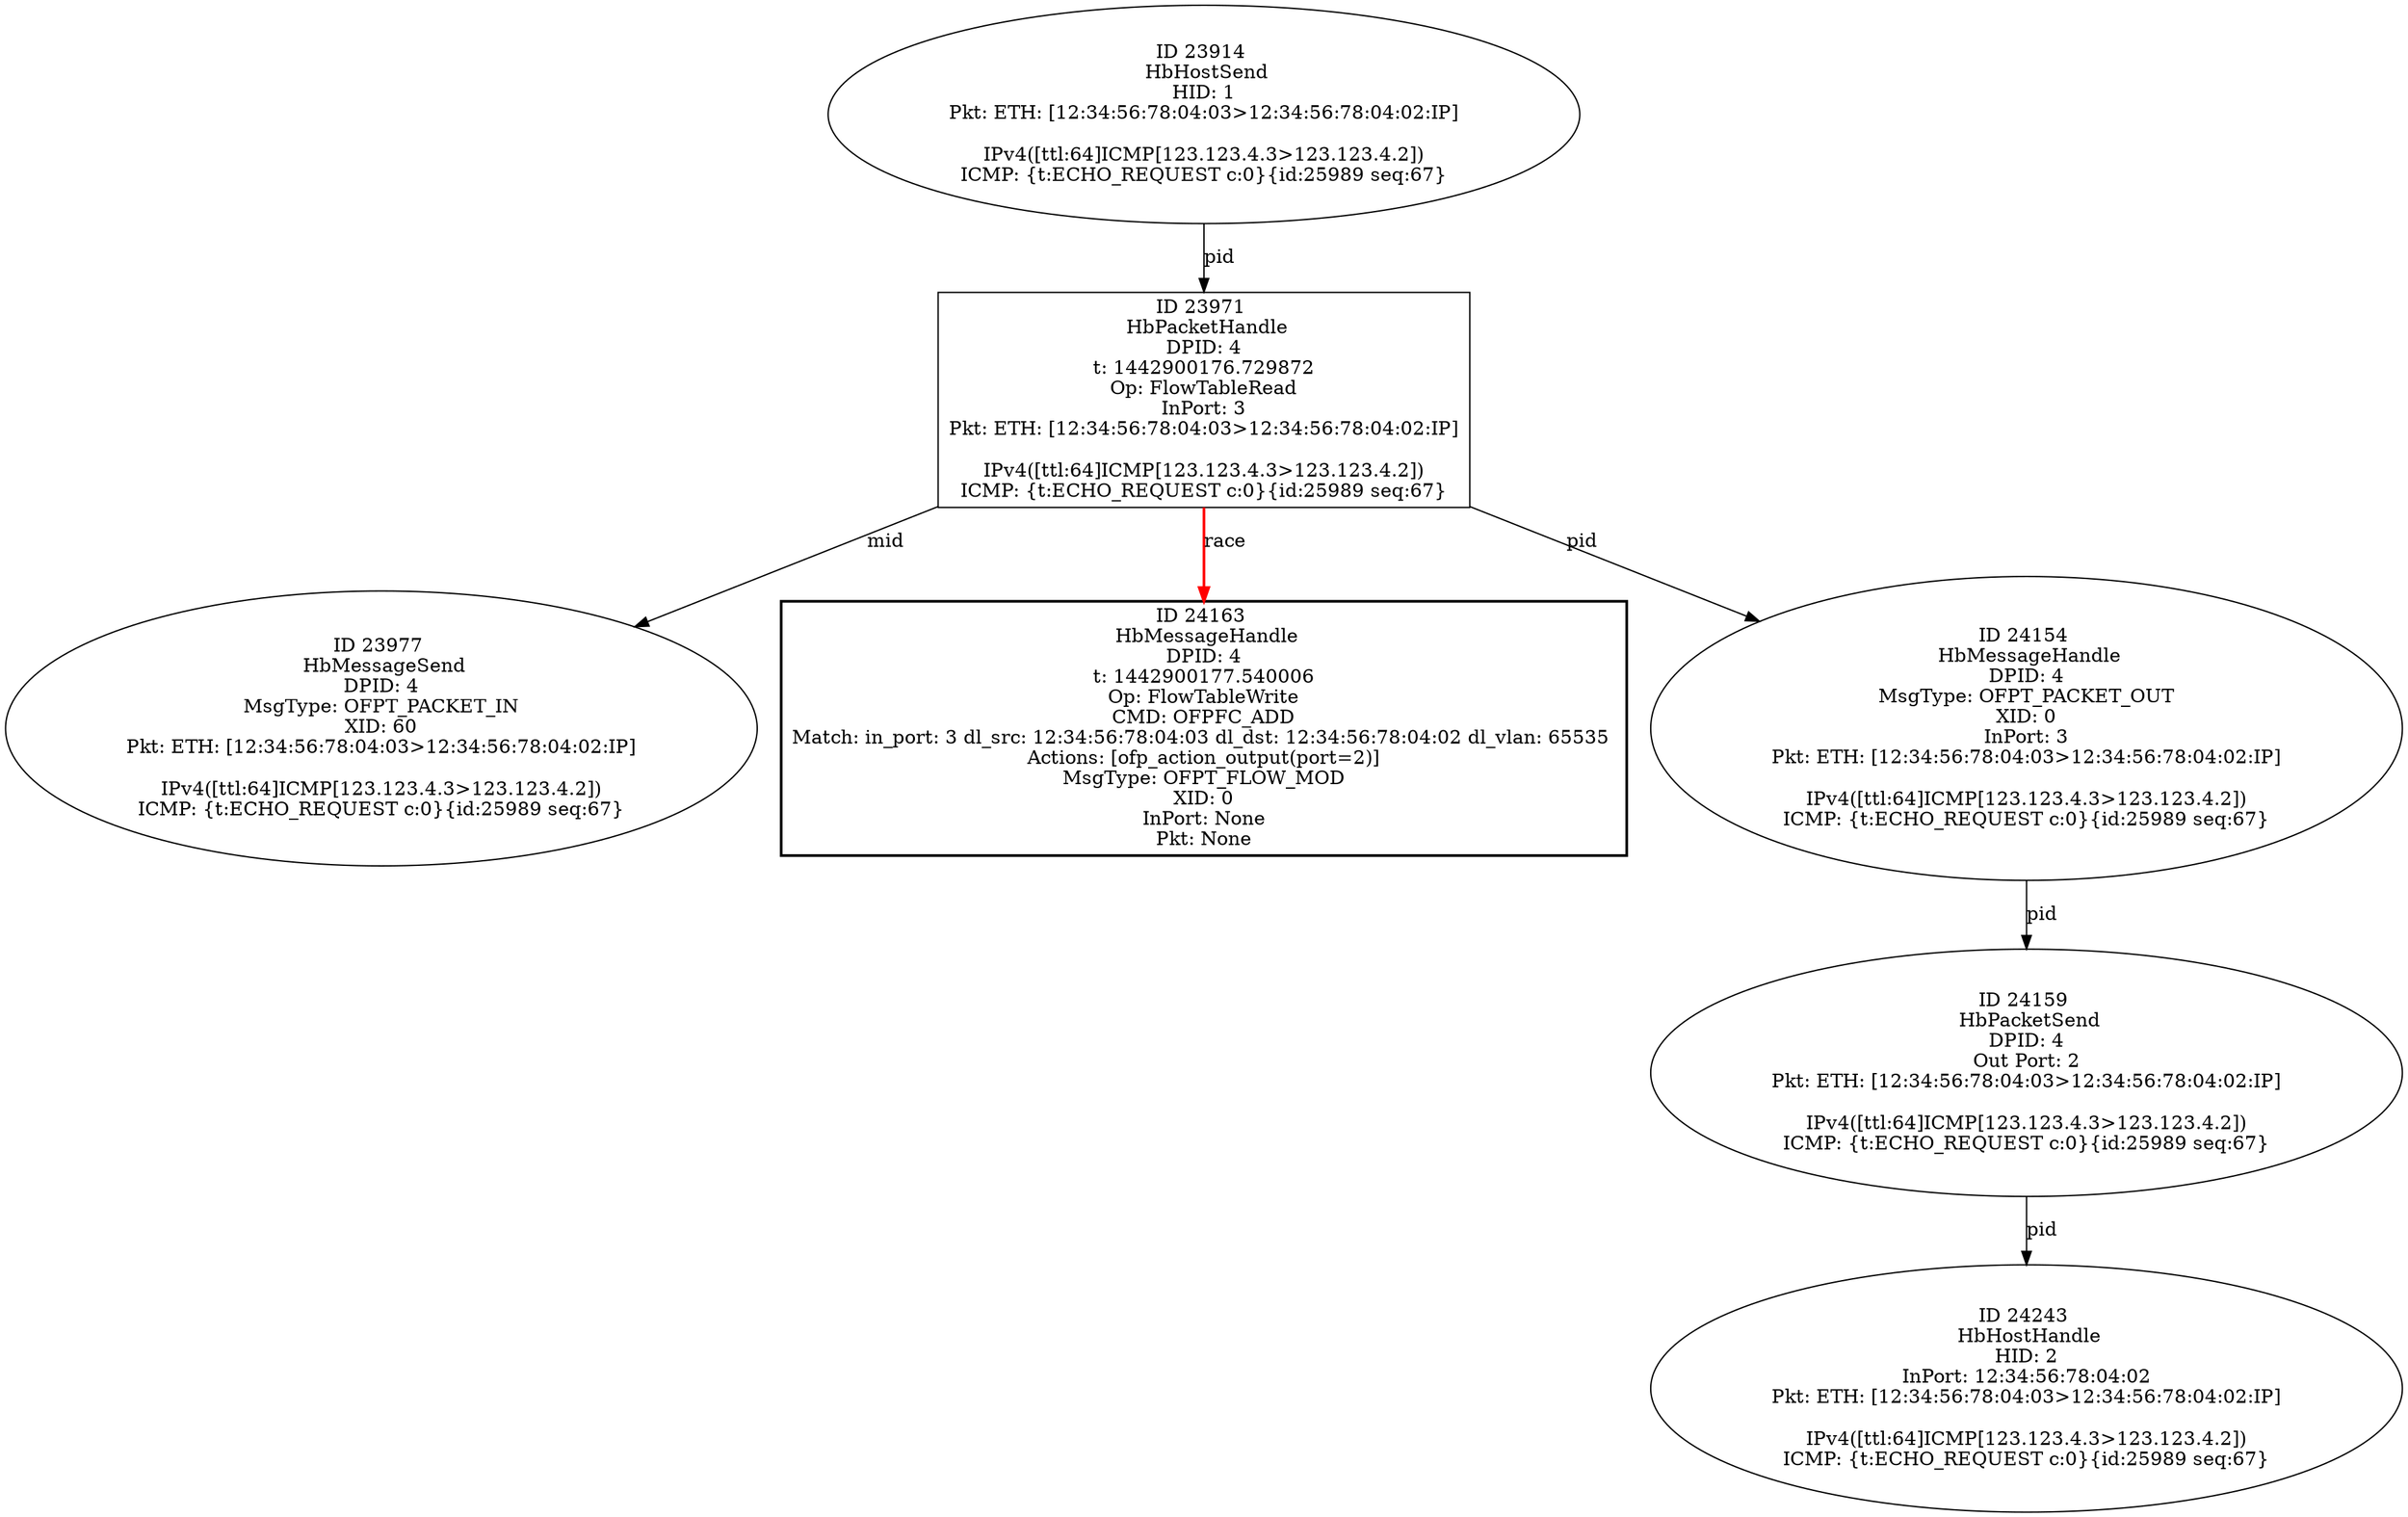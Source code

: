 strict digraph G {
23971 [shape=box, event=<hb_events.HbPacketHandle object at 0x10cfe9f50>, label="ID 23971 
 HbPacketHandle
DPID: 4
t: 1442900176.729872
Op: FlowTableRead
InPort: 3
Pkt: ETH: [12:34:56:78:04:03>12:34:56:78:04:02:IP]

IPv4([ttl:64]ICMP[123.123.4.3>123.123.4.2])
ICMP: {t:ECHO_REQUEST c:0}{id:25989 seq:67}"];
23977 [shape=oval, event=<hb_events.HbMessageSend object at 0x10d0084d0>, label="ID 23977 
 HbMessageSend
DPID: 4
MsgType: OFPT_PACKET_IN
XID: 60
Pkt: ETH: [12:34:56:78:04:03>12:34:56:78:04:02:IP]

IPv4([ttl:64]ICMP[123.123.4.3>123.123.4.2])
ICMP: {t:ECHO_REQUEST c:0}{id:25989 seq:67}"];
23914 [shape=oval, event=<hb_events.HbHostSend object at 0x10cfce190>, label="ID 23914 
 HbHostSend
HID: 1
Pkt: ETH: [12:34:56:78:04:03>12:34:56:78:04:02:IP]

IPv4([ttl:64]ICMP[123.123.4.3>123.123.4.2])
ICMP: {t:ECHO_REQUEST c:0}{id:25989 seq:67}"];
24243 [shape=oval, event=<hb_events.HbHostHandle object at 0x10d10b050>, label="ID 24243 
 HbHostHandle
HID: 2
InPort: 12:34:56:78:04:02
Pkt: ETH: [12:34:56:78:04:03>12:34:56:78:04:02:IP]

IPv4([ttl:64]ICMP[123.123.4.3>123.123.4.2])
ICMP: {t:ECHO_REQUEST c:0}{id:25989 seq:67}"];
24163 [shape=box, style=bold, event=<hb_events.HbMessageHandle object at 0x10d0eb7d0>, label="ID 24163 
 HbMessageHandle
DPID: 4
t: 1442900177.540006
Op: FlowTableWrite
CMD: OFPFC_ADD
Match: in_port: 3 dl_src: 12:34:56:78:04:03 dl_dst: 12:34:56:78:04:02 dl_vlan: 65535 
Actions: [ofp_action_output(port=2)]
MsgType: OFPT_FLOW_MOD
XID: 0
InPort: None
Pkt: None"];
24154 [shape=oval, event=<hb_events.HbMessageHandle object at 0x10d0aea50>, label="ID 24154 
 HbMessageHandle
DPID: 4
MsgType: OFPT_PACKET_OUT
XID: 0
InPort: 3
Pkt: ETH: [12:34:56:78:04:03>12:34:56:78:04:02:IP]

IPv4([ttl:64]ICMP[123.123.4.3>123.123.4.2])
ICMP: {t:ECHO_REQUEST c:0}{id:25989 seq:67}"];
24159 [shape=oval, event=<hb_events.HbPacketSend object at 0x10d0ae510>, label="ID 24159 
 HbPacketSend
DPID: 4
Out Port: 2
Pkt: ETH: [12:34:56:78:04:03>12:34:56:78:04:02:IP]

IPv4([ttl:64]ICMP[123.123.4.3>123.123.4.2])
ICMP: {t:ECHO_REQUEST c:0}{id:25989 seq:67}"];
23971 -> 23977  [rel=mid, label=mid];
23971 -> 24154  [rel=pid, label=pid];
23971 -> 24163  [harmful=True, color=red, style=bold, rel=race, label=race];
23914 -> 23971  [rel=pid, label=pid];
24154 -> 24159  [rel=pid, label=pid];
24159 -> 24243  [rel=pid, label=pid];
}

